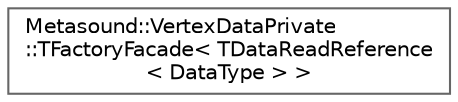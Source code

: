 digraph "Graphical Class Hierarchy"
{
 // INTERACTIVE_SVG=YES
 // LATEX_PDF_SIZE
  bgcolor="transparent";
  edge [fontname=Helvetica,fontsize=10,labelfontname=Helvetica,labelfontsize=10];
  node [fontname=Helvetica,fontsize=10,shape=box,height=0.2,width=0.4];
  rankdir="LR";
  Node0 [id="Node000000",label="Metasound::VertexDataPrivate\l::TFactoryFacade\< TDataReadReference\l\< DataType \> \>",height=0.2,width=0.4,color="grey40", fillcolor="white", style="filled",URL="$d3/d60/structMetasound_1_1VertexDataPrivate_1_1TFactoryFacade_3_01TDataReadReference_3_01DataType_01_4_01_4.html",tooltip=" "];
}
